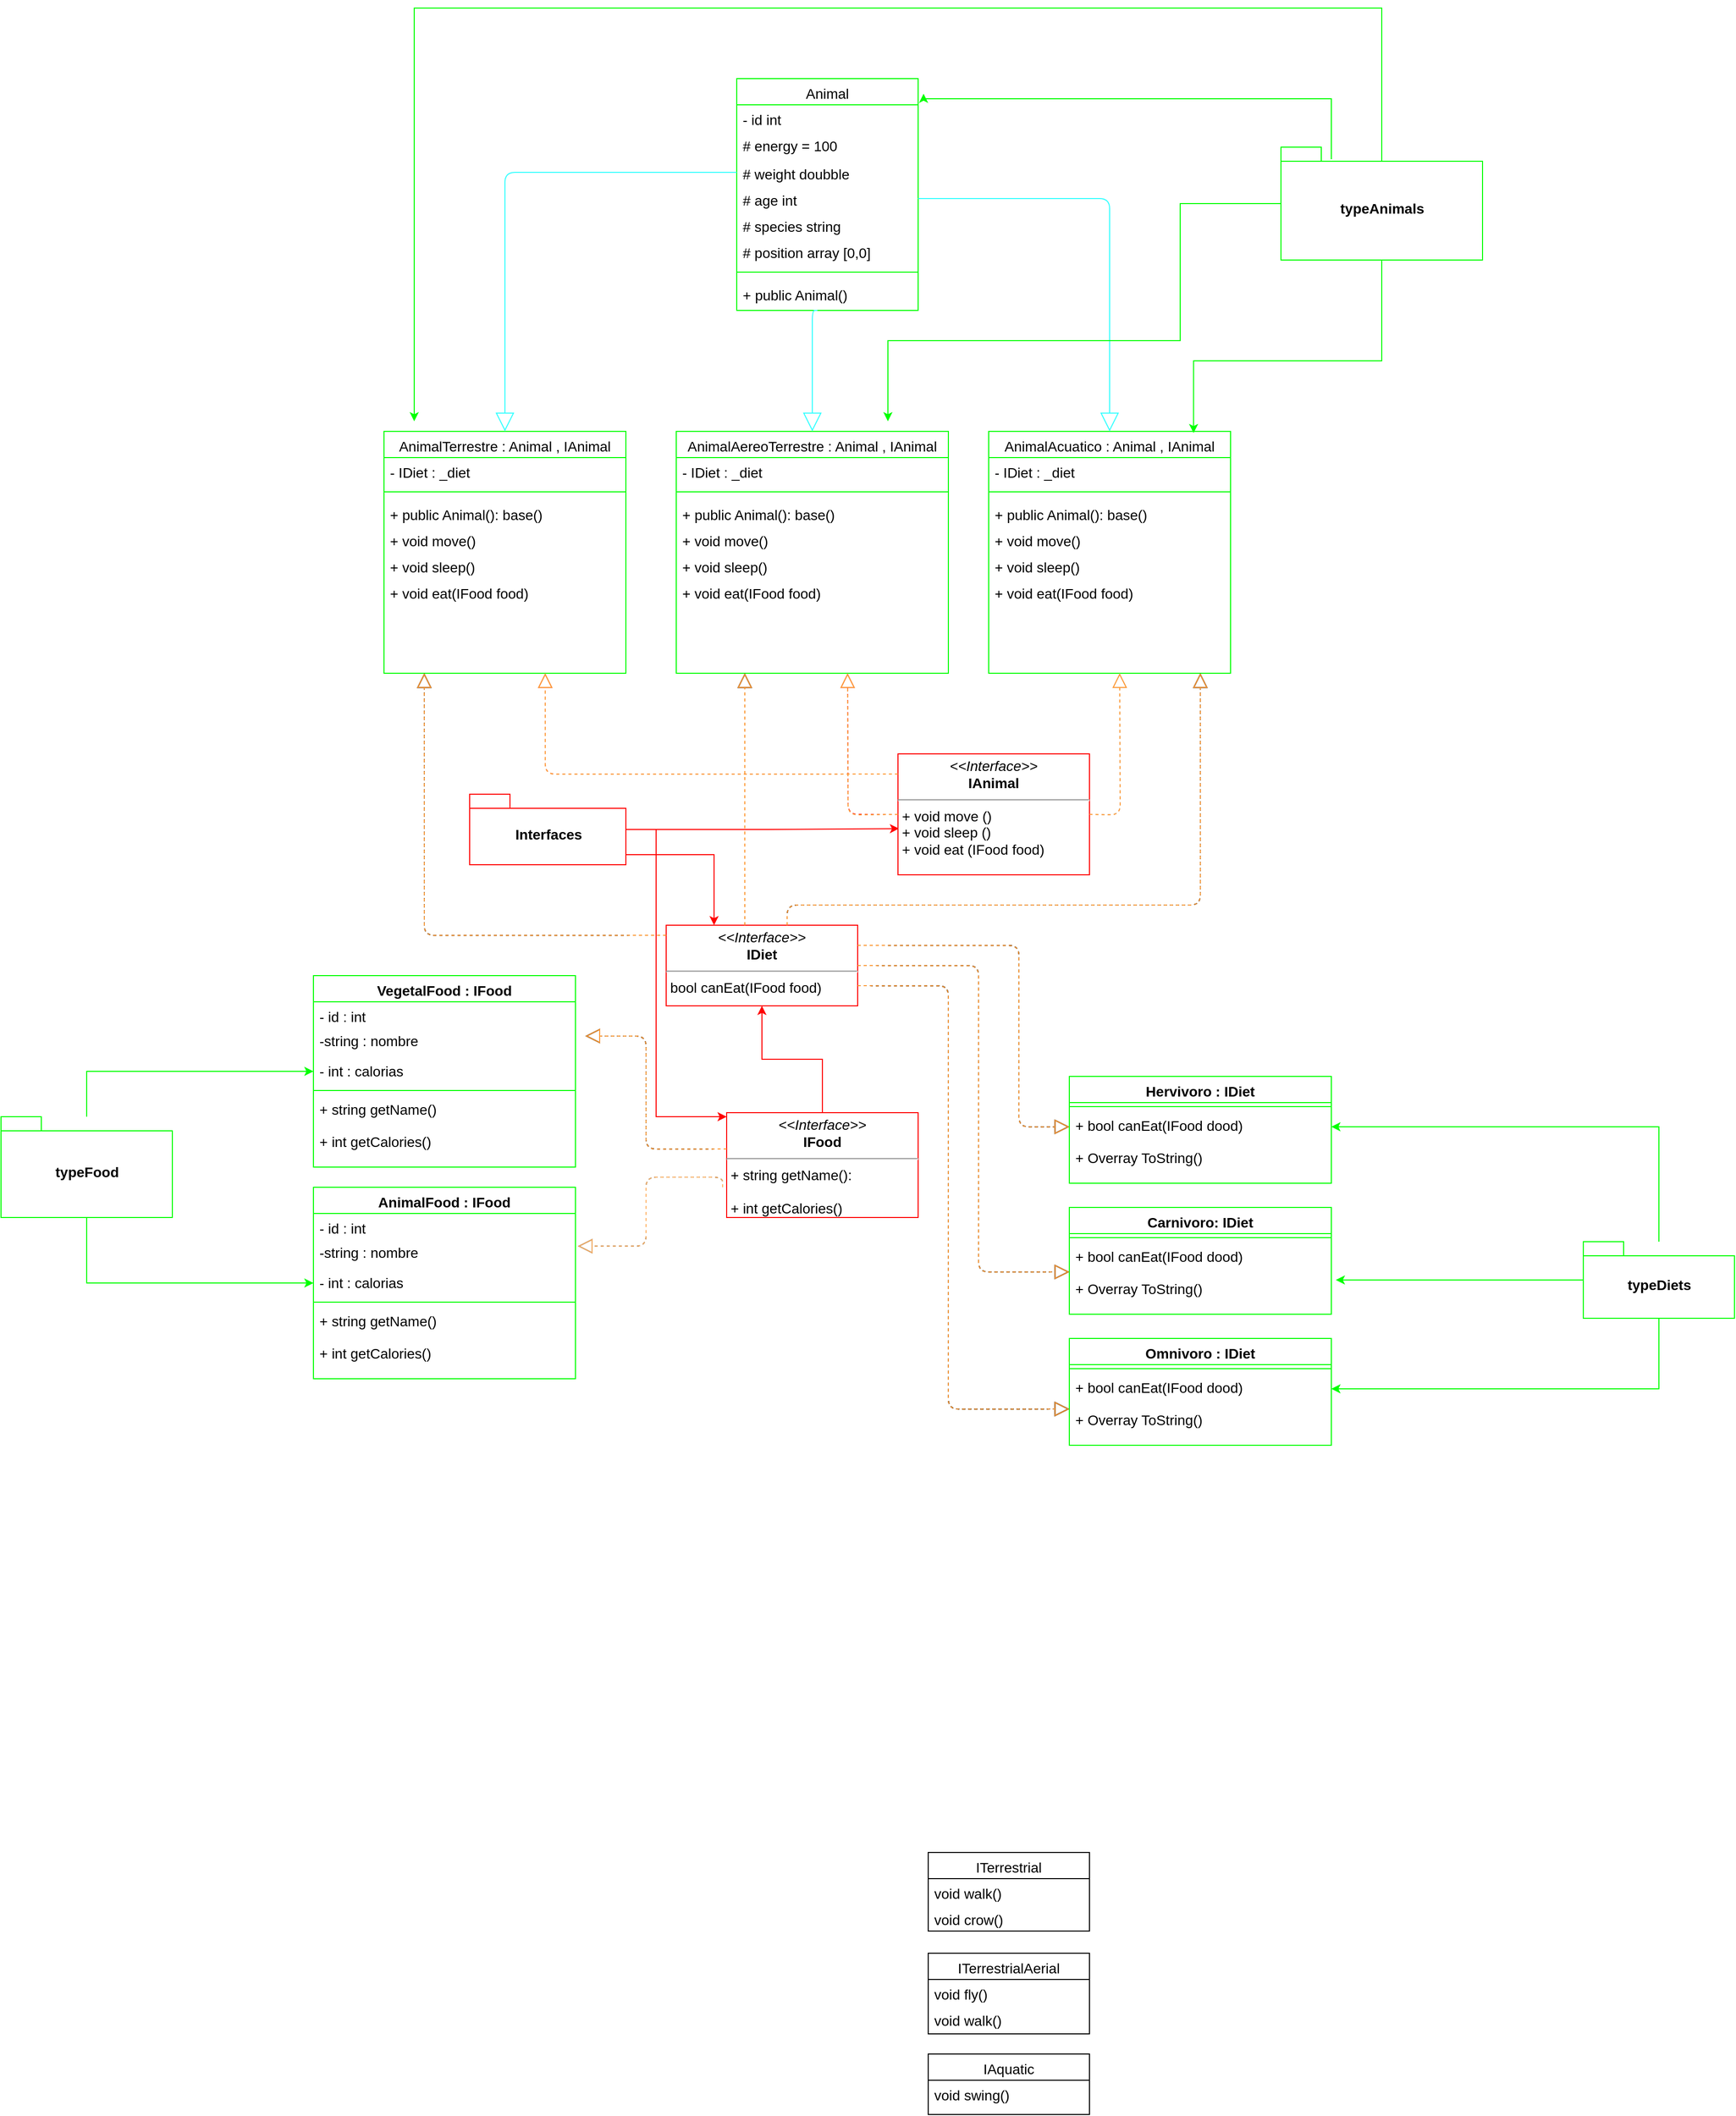 <mxfile version="20.3.0" type="device"><diagram id="C5RBs43oDa-KdzZeNtuy" name="Page-1"><mxGraphModel dx="2178" dy="2249" grid="1" gridSize="10" guides="1" tooltips="1" connect="1" arrows="1" fold="1" page="1" pageScale="1" pageWidth="900" pageHeight="1600" math="0" shadow="0"><root><mxCell id="WIyWlLk6GJQsqaUBKTNV-0"/><mxCell id="WIyWlLk6GJQsqaUBKTNV-1" parent="WIyWlLk6GJQsqaUBKTNV-0"/><mxCell id="zkfFHV4jXpPFQw0GAbJ--6" value="ITerrestrial" style="swimlane;fontStyle=0;align=center;verticalAlign=top;childLayout=stackLayout;horizontal=1;startSize=26;horizontalStack=0;resizeParent=1;resizeLast=0;collapsible=1;marginBottom=0;rounded=0;shadow=0;strokeWidth=1;fontSize=14;" parent="WIyWlLk6GJQsqaUBKTNV-1" vertex="1"><mxGeometry x="40" y="600" width="160" height="78" as="geometry"><mxRectangle x="30" y="220" width="160" height="26" as="alternateBounds"/></mxGeometry></mxCell><mxCell id="zkfFHV4jXpPFQw0GAbJ--7" value="void walk()" style="text;align=left;verticalAlign=top;spacingLeft=4;spacingRight=4;overflow=hidden;rotatable=0;points=[[0,0.5],[1,0.5]];portConstraint=eastwest;fontSize=14;" parent="zkfFHV4jXpPFQw0GAbJ--6" vertex="1"><mxGeometry y="26" width="160" height="26" as="geometry"/></mxCell><mxCell id="zkfFHV4jXpPFQw0GAbJ--8" value="void crow()" style="text;align=left;verticalAlign=top;spacingLeft=4;spacingRight=4;overflow=hidden;rotatable=0;points=[[0,0.5],[1,0.5]];portConstraint=eastwest;rounded=0;shadow=0;html=0;fontSize=14;" parent="zkfFHV4jXpPFQw0GAbJ--6" vertex="1"><mxGeometry y="52" width="160" height="26" as="geometry"/></mxCell><mxCell id="zkfFHV4jXpPFQw0GAbJ--17" value="Animal" style="swimlane;fontStyle=0;align=center;verticalAlign=top;childLayout=stackLayout;horizontal=1;startSize=26;horizontalStack=0;resizeParent=1;resizeLast=0;collapsible=1;marginBottom=0;rounded=0;shadow=0;strokeWidth=1;fontSize=14;strokeColor=#00FF00;" parent="WIyWlLk6GJQsqaUBKTNV-1" vertex="1"><mxGeometry x="-150" y="-1160" width="180" height="230" as="geometry"><mxRectangle x="550" y="140" width="160" height="26" as="alternateBounds"/></mxGeometry></mxCell><mxCell id="zkfFHV4jXpPFQw0GAbJ--18" value="- id int  " style="text;align=left;verticalAlign=top;spacingLeft=4;spacingRight=4;overflow=hidden;rotatable=0;points=[[0,0.5],[1,0.5]];portConstraint=eastwest;fontSize=14;" parent="zkfFHV4jXpPFQw0GAbJ--17" vertex="1"><mxGeometry y="26" width="180" height="26" as="geometry"/></mxCell><mxCell id="zkfFHV4jXpPFQw0GAbJ--19" value="# energy = 100 " style="text;align=left;verticalAlign=top;spacingLeft=4;spacingRight=4;overflow=hidden;rotatable=0;points=[[0,0.5],[1,0.5]];portConstraint=eastwest;rounded=0;shadow=0;html=0;fontSize=14;" parent="zkfFHV4jXpPFQw0GAbJ--17" vertex="1"><mxGeometry y="52" width="180" height="28" as="geometry"/></mxCell><mxCell id="zkfFHV4jXpPFQw0GAbJ--20" value="# weight doubble" style="text;align=left;verticalAlign=top;spacingLeft=4;spacingRight=4;overflow=hidden;rotatable=0;points=[[0,0.5],[1,0.5]];portConstraint=eastwest;rounded=0;shadow=0;html=0;fontSize=14;" parent="zkfFHV4jXpPFQw0GAbJ--17" vertex="1"><mxGeometry y="80" width="180" height="26" as="geometry"/></mxCell><mxCell id="zkfFHV4jXpPFQw0GAbJ--22" value="# age int    &#10;&#10;&#10;" style="text;align=left;verticalAlign=top;spacingLeft=4;spacingRight=4;overflow=hidden;rotatable=0;points=[[0,0.5],[1,0.5]];portConstraint=eastwest;rounded=0;shadow=0;html=0;fontSize=14;" parent="zkfFHV4jXpPFQw0GAbJ--17" vertex="1"><mxGeometry y="106" width="180" height="26" as="geometry"/></mxCell><mxCell id="zkfFHV4jXpPFQw0GAbJ--24" value="# species string" style="text;align=left;verticalAlign=top;spacingLeft=4;spacingRight=4;overflow=hidden;rotatable=0;points=[[0,0.5],[1,0.5]];portConstraint=eastwest;fontSize=14;" parent="zkfFHV4jXpPFQw0GAbJ--17" vertex="1"><mxGeometry y="132" width="180" height="26" as="geometry"/></mxCell><mxCell id="ZHREc0z1gaz_GO-nIQDL-8" value="# position array [0,0] " style="text;align=left;verticalAlign=top;spacingLeft=4;spacingRight=4;overflow=hidden;rotatable=0;points=[[0,0.5],[1,0.5]];portConstraint=eastwest;fontSize=14;" parent="zkfFHV4jXpPFQw0GAbJ--17" vertex="1"><mxGeometry y="158" width="180" height="26" as="geometry"/></mxCell><mxCell id="Y0fNI9PMSoQodZG229hs-2" value="" style="line;strokeWidth=1;fillColor=none;align=left;verticalAlign=middle;spacingTop=-1;spacingLeft=3;spacingRight=3;rotatable=0;labelPosition=right;points=[];portConstraint=eastwest;strokeColor=inherit;fontSize=14;" parent="zkfFHV4jXpPFQw0GAbJ--17" vertex="1"><mxGeometry y="184" width="180" height="16" as="geometry"/></mxCell><mxCell id="Y0fNI9PMSoQodZG229hs-3" value="+ public Animal()" style="text;strokeColor=none;fillColor=none;align=left;verticalAlign=top;spacingLeft=4;spacingRight=4;overflow=hidden;rotatable=0;points=[[0,0.5],[1,0.5]];portConstraint=eastwest;fontSize=14;" parent="zkfFHV4jXpPFQw0GAbJ--17" vertex="1"><mxGeometry y="200" width="180" height="26" as="geometry"/></mxCell><mxCell id="ZHREc0z1gaz_GO-nIQDL-0" value="ITerrestrialAerial" style="swimlane;fontStyle=0;align=center;verticalAlign=top;childLayout=stackLayout;horizontal=1;startSize=26;horizontalStack=0;resizeParent=1;resizeLast=0;collapsible=1;marginBottom=0;rounded=0;shadow=0;strokeWidth=1;fontSize=14;" parent="WIyWlLk6GJQsqaUBKTNV-1" vertex="1"><mxGeometry x="40" y="700" width="160" height="80" as="geometry"><mxRectangle x="130" y="380" width="160" height="26" as="alternateBounds"/></mxGeometry></mxCell><mxCell id="ZHREc0z1gaz_GO-nIQDL-1" value="void fly()" style="text;align=left;verticalAlign=top;spacingLeft=4;spacingRight=4;overflow=hidden;rotatable=0;points=[[0,0.5],[1,0.5]];portConstraint=eastwest;fontSize=14;" parent="ZHREc0z1gaz_GO-nIQDL-0" vertex="1"><mxGeometry y="26" width="160" height="26" as="geometry"/></mxCell><mxCell id="ZHREc0z1gaz_GO-nIQDL-2" value="void walk()" style="text;align=left;verticalAlign=top;spacingLeft=4;spacingRight=4;overflow=hidden;rotatable=0;points=[[0,0.5],[1,0.5]];portConstraint=eastwest;rounded=0;shadow=0;html=0;fontSize=14;" parent="ZHREc0z1gaz_GO-nIQDL-0" vertex="1"><mxGeometry y="52" width="160" height="26" as="geometry"/></mxCell><mxCell id="ZHREc0z1gaz_GO-nIQDL-4" value="IAquatic" style="swimlane;fontStyle=0;align=center;verticalAlign=top;childLayout=stackLayout;horizontal=1;startSize=26;horizontalStack=0;resizeParent=1;resizeLast=0;collapsible=1;marginBottom=0;rounded=0;shadow=0;strokeWidth=1;fontSize=14;" parent="WIyWlLk6GJQsqaUBKTNV-1" vertex="1"><mxGeometry x="40" y="800" width="160" height="60" as="geometry"><mxRectangle x="130" y="380" width="160" height="26" as="alternateBounds"/></mxGeometry></mxCell><mxCell id="ZHREc0z1gaz_GO-nIQDL-5" value="void swing()" style="text;align=left;verticalAlign=top;spacingLeft=4;spacingRight=4;overflow=hidden;rotatable=0;points=[[0,0.5],[1,0.5]];portConstraint=eastwest;fontSize=14;" parent="ZHREc0z1gaz_GO-nIQDL-4" vertex="1"><mxGeometry y="26" width="160" height="26" as="geometry"/></mxCell><mxCell id="Y0fNI9PMSoQodZG229hs-4" value="VegetalFood : IFood" style="swimlane;fontStyle=1;align=center;verticalAlign=top;childLayout=stackLayout;horizontal=1;startSize=26;horizontalStack=0;resizeParent=1;resizeParentMax=0;resizeLast=0;collapsible=1;marginBottom=0;fontSize=14;strokeColor=#00FF00;" parent="WIyWlLk6GJQsqaUBKTNV-1" vertex="1"><mxGeometry x="-570" y="-270" width="260" height="190" as="geometry"/></mxCell><mxCell id="Y0fNI9PMSoQodZG229hs-12" value="- id : int" style="text;strokeColor=none;fillColor=none;align=left;verticalAlign=top;spacingLeft=4;spacingRight=4;overflow=hidden;rotatable=0;points=[[0,0.5],[1,0.5]];portConstraint=eastwest;fontSize=14;" parent="Y0fNI9PMSoQodZG229hs-4" vertex="1"><mxGeometry y="26" width="260" height="24" as="geometry"/></mxCell><mxCell id="Y0fNI9PMSoQodZG229hs-13" value="-string : nombre" style="text;strokeColor=none;fillColor=none;align=left;verticalAlign=top;spacingLeft=4;spacingRight=4;overflow=hidden;rotatable=0;points=[[0,0.5],[1,0.5]];portConstraint=eastwest;fontSize=14;" parent="Y0fNI9PMSoQodZG229hs-4" vertex="1"><mxGeometry y="50" width="260" height="30" as="geometry"/></mxCell><mxCell id="Y0fNI9PMSoQodZG229hs-5" value="- int : calorias" style="text;strokeColor=none;fillColor=none;align=left;verticalAlign=top;spacingLeft=4;spacingRight=4;overflow=hidden;rotatable=0;points=[[0,0.5],[1,0.5]];portConstraint=eastwest;fontSize=14;" parent="Y0fNI9PMSoQodZG229hs-4" vertex="1"><mxGeometry y="80" width="260" height="30" as="geometry"/></mxCell><mxCell id="Y0fNI9PMSoQodZG229hs-6" value="" style="line;strokeWidth=1;fillColor=none;align=left;verticalAlign=middle;spacingTop=-1;spacingLeft=3;spacingRight=3;rotatable=0;labelPosition=right;points=[];portConstraint=eastwest;strokeColor=inherit;fontSize=14;" parent="Y0fNI9PMSoQodZG229hs-4" vertex="1"><mxGeometry y="110" width="260" height="8" as="geometry"/></mxCell><mxCell id="Y0fNI9PMSoQodZG229hs-7" value="+ string getName()" style="text;strokeColor=none;fillColor=none;align=left;verticalAlign=top;spacingLeft=4;spacingRight=4;overflow=hidden;rotatable=0;points=[[0,0.5],[1,0.5]];portConstraint=eastwest;fontSize=14;" parent="Y0fNI9PMSoQodZG229hs-4" vertex="1"><mxGeometry y="118" width="260" height="32" as="geometry"/></mxCell><mxCell id="Y0fNI9PMSoQodZG229hs-14" value="+ int getCalories()" style="text;strokeColor=none;fillColor=none;align=left;verticalAlign=top;spacingLeft=4;spacingRight=4;overflow=hidden;rotatable=0;points=[[0,0.5],[1,0.5]];portConstraint=eastwest;fontSize=14;" parent="Y0fNI9PMSoQodZG229hs-4" vertex="1"><mxGeometry y="150" width="260" height="40" as="geometry"/></mxCell><mxCell id="Y0fNI9PMSoQodZG229hs-29" style="endArrow=block;dashed=1;endFill=0;endSize=12;html=1;fontFamily=Helvetica;fontSize=14;fontColor=default;align=center;strokeColor=default;edgeStyle=orthogonalEdgeStyle;entryX=1.009;entryY=0.28;entryDx=0;entryDy=0;entryPerimeter=0;" parent="WIyWlLk6GJQsqaUBKTNV-1" target="Y0fNI9PMSoQodZG229hs-20" edge="1"><mxGeometry relative="1" as="geometry"><mxPoint x="480" y="-230" as="targetPoint"/><mxPoint x="-164" y="-60" as="sourcePoint"/><Array as="points"><mxPoint x="-164" y="-70"/><mxPoint x="-240" y="-70"/><mxPoint x="-240" y="-2"/></Array></mxGeometry></mxCell><mxCell id="Y0fNI9PMSoQodZG229hs-49" style="endArrow=block;dashed=1;endFill=0;endSize=12;html=1;fontFamily=Helvetica;fontSize=14;fontColor=default;align=center;strokeColor=default;edgeStyle=orthogonalEdgeStyle;entryX=1.038;entryY=0.333;entryDx=0;entryDy=0;entryPerimeter=0;" parent="WIyWlLk6GJQsqaUBKTNV-1" source="Y0fNI9PMSoQodZG229hs-16" target="Y0fNI9PMSoQodZG229hs-13" edge="1"><mxGeometry relative="1" as="geometry"><mxPoint x="110" y="-230" as="targetPoint"/><Array as="points"><mxPoint x="-240" y="-98"/><mxPoint x="-240" y="-210"/></Array></mxGeometry></mxCell><mxCell id="Y0fNI9PMSoQodZG229hs-57" style="edgeStyle=orthogonalEdgeStyle;rounded=0;orthogonalLoop=1;jettySize=auto;html=1;fontSize=14;strokeColor=#FF0000;" parent="WIyWlLk6GJQsqaUBKTNV-1" source="Y0fNI9PMSoQodZG229hs-16" target="Y0fNI9PMSoQodZG229hs-17" edge="1"><mxGeometry relative="1" as="geometry"/></mxCell><mxCell id="Y0fNI9PMSoQodZG229hs-16" value="&lt;p style=&quot;margin: 4px 0px 0px; text-align: center; font-size: 14px;&quot;&gt;&lt;i style=&quot;font-size: 14px;&quot;&gt;&amp;lt;&amp;lt;Interface&amp;gt;&amp;gt;&lt;/i&gt;&lt;br style=&quot;font-size: 14px;&quot;&gt;&lt;b style=&quot;font-size: 14px;&quot;&gt;IFood&lt;/b&gt;&lt;/p&gt;&lt;hr style=&quot;font-size: 14px;&quot;&gt;&lt;p style=&quot;margin: 0px 0px 0px 4px; font-size: 14px;&quot;&gt;+ string getName():&lt;/p&gt;&lt;p style=&quot;margin: 0px 0px 0px 4px; font-size: 14px;&quot;&gt;&amp;nbsp;&lt;br style=&quot;font-size: 14px;&quot;&gt;+ int getCalories()&lt;/p&gt;" style="verticalAlign=top;align=left;overflow=fill;fontSize=14;fontFamily=Helvetica;html=1;strokeColor=#FF0000;" parent="WIyWlLk6GJQsqaUBKTNV-1" vertex="1"><mxGeometry x="-160" y="-134" width="190" height="104" as="geometry"/></mxCell><mxCell id="Y0fNI9PMSoQodZG229hs-61" style="endArrow=block;dashed=1;endFill=0;endSize=12;html=1;fontFamily=Helvetica;fontSize=14;fontColor=default;align=center;strokeColor=default;edgeStyle=orthogonalEdgeStyle;" parent="WIyWlLk6GJQsqaUBKTNV-1" source="Y0fNI9PMSoQodZG229hs-17" target="Y0fNI9PMSoQodZG229hs-38" edge="1"><mxGeometry relative="1" as="geometry"><Array as="points"><mxPoint x="130" y="-300"/><mxPoint x="130" y="-120"/></Array></mxGeometry></mxCell><mxCell id="Y0fNI9PMSoQodZG229hs-62" style="endArrow=block;dashed=1;endFill=0;endSize=12;html=1;fontFamily=Helvetica;fontSize=14;fontColor=default;align=center;strokeColor=default;edgeStyle=orthogonalEdgeStyle;" parent="WIyWlLk6GJQsqaUBKTNV-1" source="Y0fNI9PMSoQodZG229hs-17" target="Y0fNI9PMSoQodZG229hs-42" edge="1"><mxGeometry relative="1" as="geometry"><Array as="points"><mxPoint x="90" y="-280"/><mxPoint x="90" y="24"/></Array></mxGeometry></mxCell><mxCell id="Y0fNI9PMSoQodZG229hs-63" style="endArrow=block;dashed=1;endFill=0;endSize=12;html=1;fontFamily=Helvetica;fontSize=14;fontColor=default;align=center;strokeColor=default;edgeStyle=orthogonalEdgeStyle;" parent="WIyWlLk6GJQsqaUBKTNV-1" source="Y0fNI9PMSoQodZG229hs-17" target="Y0fNI9PMSoQodZG229hs-47" edge="1"><mxGeometry relative="1" as="geometry"><Array as="points"><mxPoint x="60" y="-260"/><mxPoint x="60" y="160"/></Array></mxGeometry></mxCell><mxCell id="Y0fNI9PMSoQodZG229hs-131" style="endArrow=block;dashed=1;endFill=0;endSize=12;html=1;fontFamily=Helvetica;fontSize=14;fontColor=default;align=center;strokeColor=default;edgeStyle=orthogonalEdgeStyle;" parent="WIyWlLk6GJQsqaUBKTNV-1" source="Y0fNI9PMSoQodZG229hs-17" edge="1"><mxGeometry relative="1" as="geometry"><mxPoint x="-460" y="-570.0" as="targetPoint"/><Array as="points"><mxPoint x="-460" y="-310"/></Array></mxGeometry></mxCell><mxCell id="Y0fNI9PMSoQodZG229hs-132" style="endArrow=block;dashed=1;endFill=0;endSize=12;html=1;fontFamily=Helvetica;fontSize=14;fontColor=default;align=center;strokeColor=default;edgeStyle=orthogonalEdgeStyle;" parent="WIyWlLk6GJQsqaUBKTNV-1" source="Y0fNI9PMSoQodZG229hs-17" target="Y0fNI9PMSoQodZG229hs-98" edge="1"><mxGeometry relative="1" as="geometry"><Array as="points"><mxPoint x="-142" y="-390"/><mxPoint x="-142" y="-390"/></Array></mxGeometry></mxCell><mxCell id="Y0fNI9PMSoQodZG229hs-133" style="endArrow=block;dashed=1;endFill=0;endSize=12;html=1;fontFamily=Helvetica;fontSize=14;fontColor=default;align=center;strokeColor=default;edgeStyle=orthogonalEdgeStyle;" parent="WIyWlLk6GJQsqaUBKTNV-1" source="Y0fNI9PMSoQodZG229hs-17" edge="1"><mxGeometry relative="1" as="geometry"><mxPoint x="310" y="-570.0" as="targetPoint"/><Array as="points"><mxPoint x="-100" y="-340"/><mxPoint x="310" y="-340"/></Array></mxGeometry></mxCell><mxCell id="Y0fNI9PMSoQodZG229hs-17" value="&lt;p style=&quot;margin: 4px 0px 0px; text-align: center; font-size: 14px;&quot;&gt;&lt;font style=&quot;font-size: 14px;&quot;&gt;&lt;i style=&quot;font-size: 14px;&quot;&gt;&amp;lt;&amp;lt;Interface&amp;gt;&amp;gt;&lt;/i&gt;&lt;br style=&quot;font-size: 14px;&quot;&gt;&lt;b style=&quot;font-size: 14px;&quot;&gt;IDiet&lt;/b&gt;&lt;/font&gt;&lt;/p&gt;&lt;hr style=&quot;font-size: 14px;&quot;&gt;&lt;p style=&quot;margin: 0px 0px 0px 4px; font-size: 14px;&quot;&gt;&lt;font style=&quot;font-size: 14px;&quot;&gt;bool canEat(IFood food)&lt;/font&gt;&lt;/p&gt;" style="verticalAlign=top;align=left;overflow=fill;fontSize=14;fontFamily=Helvetica;html=1;" parent="WIyWlLk6GJQsqaUBKTNV-1" vertex="1"><mxGeometry x="-220" y="-320" width="190" height="80" as="geometry"/></mxCell><mxCell id="Y0fNI9PMSoQodZG229hs-18" value="AnimalFood : IFood" style="swimlane;fontStyle=1;align=center;verticalAlign=top;childLayout=stackLayout;horizontal=1;startSize=26;horizontalStack=0;resizeParent=1;resizeParentMax=0;resizeLast=0;collapsible=1;marginBottom=0;fontSize=14;strokeColor=#00FF00;" parent="WIyWlLk6GJQsqaUBKTNV-1" vertex="1"><mxGeometry x="-570" y="-60" width="260" height="190" as="geometry"/></mxCell><mxCell id="Y0fNI9PMSoQodZG229hs-19" value="- id : int" style="text;strokeColor=none;fillColor=none;align=left;verticalAlign=top;spacingLeft=4;spacingRight=4;overflow=hidden;rotatable=0;points=[[0,0.5],[1,0.5]];portConstraint=eastwest;fontSize=14;" parent="Y0fNI9PMSoQodZG229hs-18" vertex="1"><mxGeometry y="26" width="260" height="24" as="geometry"/></mxCell><mxCell id="Y0fNI9PMSoQodZG229hs-20" value="-string : nombre" style="text;strokeColor=none;fillColor=none;align=left;verticalAlign=top;spacingLeft=4;spacingRight=4;overflow=hidden;rotatable=0;points=[[0,0.5],[1,0.5]];portConstraint=eastwest;fontSize=14;" parent="Y0fNI9PMSoQodZG229hs-18" vertex="1"><mxGeometry y="50" width="260" height="30" as="geometry"/></mxCell><mxCell id="Y0fNI9PMSoQodZG229hs-21" value="- int : calorias" style="text;strokeColor=none;fillColor=none;align=left;verticalAlign=top;spacingLeft=4;spacingRight=4;overflow=hidden;rotatable=0;points=[[0,0.5],[1,0.5]];portConstraint=eastwest;fontSize=14;" parent="Y0fNI9PMSoQodZG229hs-18" vertex="1"><mxGeometry y="80" width="260" height="30" as="geometry"/></mxCell><mxCell id="Y0fNI9PMSoQodZG229hs-22" value="" style="line;strokeWidth=1;fillColor=none;align=left;verticalAlign=middle;spacingTop=-1;spacingLeft=3;spacingRight=3;rotatable=0;labelPosition=right;points=[];portConstraint=eastwest;strokeColor=inherit;fontSize=14;" parent="Y0fNI9PMSoQodZG229hs-18" vertex="1"><mxGeometry y="110" width="260" height="8" as="geometry"/></mxCell><mxCell id="Y0fNI9PMSoQodZG229hs-23" value="+ string getName()" style="text;strokeColor=none;fillColor=none;align=left;verticalAlign=top;spacingLeft=4;spacingRight=4;overflow=hidden;rotatable=0;points=[[0,0.5],[1,0.5]];portConstraint=eastwest;fontSize=14;" parent="Y0fNI9PMSoQodZG229hs-18" vertex="1"><mxGeometry y="118" width="260" height="32" as="geometry"/></mxCell><mxCell id="Y0fNI9PMSoQodZG229hs-24" value="+ int getCalories()" style="text;strokeColor=none;fillColor=none;align=left;verticalAlign=top;spacingLeft=4;spacingRight=4;overflow=hidden;rotatable=0;points=[[0,0.5],[1,0.5]];portConstraint=eastwest;fontSize=14;" parent="Y0fNI9PMSoQodZG229hs-18" vertex="1"><mxGeometry y="150" width="260" height="40" as="geometry"/></mxCell><mxCell id="Y0fNI9PMSoQodZG229hs-33" value="Hervivoro : IDiet" style="swimlane;fontStyle=1;align=center;verticalAlign=top;childLayout=stackLayout;horizontal=1;startSize=26;horizontalStack=0;resizeParent=1;resizeParentMax=0;resizeLast=0;collapsible=1;marginBottom=0;fontSize=14;strokeColor=#00FF00;" parent="WIyWlLk6GJQsqaUBKTNV-1" vertex="1"><mxGeometry x="180" y="-170" width="260" height="106" as="geometry"/></mxCell><mxCell id="Y0fNI9PMSoQodZG229hs-37" value="" style="line;strokeWidth=1;fillColor=none;align=left;verticalAlign=middle;spacingTop=-1;spacingLeft=3;spacingRight=3;rotatable=0;labelPosition=right;points=[];portConstraint=eastwest;strokeColor=inherit;fontSize=14;" parent="Y0fNI9PMSoQodZG229hs-33" vertex="1"><mxGeometry y="26" width="260" height="8" as="geometry"/></mxCell><mxCell id="Y0fNI9PMSoQodZG229hs-38" value="+ bool canEat(IFood dood)" style="text;strokeColor=none;fillColor=none;align=left;verticalAlign=top;spacingLeft=4;spacingRight=4;overflow=hidden;rotatable=0;points=[[0,0.5],[1,0.5]];portConstraint=eastwest;fontSize=14;" parent="Y0fNI9PMSoQodZG229hs-33" vertex="1"><mxGeometry y="34" width="260" height="32" as="geometry"/></mxCell><mxCell id="Y0fNI9PMSoQodZG229hs-39" value="+ Overray ToString()" style="text;strokeColor=none;fillColor=none;align=left;verticalAlign=top;spacingLeft=4;spacingRight=4;overflow=hidden;rotatable=0;points=[[0,0.5],[1,0.5]];portConstraint=eastwest;fontSize=14;" parent="Y0fNI9PMSoQodZG229hs-33" vertex="1"><mxGeometry y="66" width="260" height="40" as="geometry"/></mxCell><mxCell id="Y0fNI9PMSoQodZG229hs-40" value="Carnivoro: IDiet" style="swimlane;fontStyle=1;align=center;verticalAlign=top;childLayout=stackLayout;horizontal=1;startSize=26;horizontalStack=0;resizeParent=1;resizeParentMax=0;resizeLast=0;collapsible=1;marginBottom=0;fontSize=14;strokeColor=#00FF00;" parent="WIyWlLk6GJQsqaUBKTNV-1" vertex="1"><mxGeometry x="180" y="-40" width="260" height="106" as="geometry"/></mxCell><mxCell id="Y0fNI9PMSoQodZG229hs-41" value="" style="line;strokeWidth=1;fillColor=none;align=left;verticalAlign=middle;spacingTop=-1;spacingLeft=3;spacingRight=3;rotatable=0;labelPosition=right;points=[];portConstraint=eastwest;strokeColor=inherit;fontSize=14;" parent="Y0fNI9PMSoQodZG229hs-40" vertex="1"><mxGeometry y="26" width="260" height="8" as="geometry"/></mxCell><mxCell id="Y0fNI9PMSoQodZG229hs-42" value="+ bool canEat(IFood dood)" style="text;strokeColor=none;fillColor=none;align=left;verticalAlign=top;spacingLeft=4;spacingRight=4;overflow=hidden;rotatable=0;points=[[0,0.5],[1,0.5]];portConstraint=eastwest;fontSize=14;" parent="Y0fNI9PMSoQodZG229hs-40" vertex="1"><mxGeometry y="34" width="260" height="32" as="geometry"/></mxCell><mxCell id="Y0fNI9PMSoQodZG229hs-43" value="+ Overray ToString()" style="text;strokeColor=none;fillColor=none;align=left;verticalAlign=top;spacingLeft=4;spacingRight=4;overflow=hidden;rotatable=0;points=[[0,0.5],[1,0.5]];portConstraint=eastwest;fontSize=14;" parent="Y0fNI9PMSoQodZG229hs-40" vertex="1"><mxGeometry y="66" width="260" height="40" as="geometry"/></mxCell><mxCell id="Y0fNI9PMSoQodZG229hs-44" value="Omnivoro : IDiet" style="swimlane;fontStyle=1;align=center;verticalAlign=top;childLayout=stackLayout;horizontal=1;startSize=26;horizontalStack=0;resizeParent=1;resizeParentMax=0;resizeLast=0;collapsible=1;marginBottom=0;fontSize=14;strokeColor=#00FF00;" parent="WIyWlLk6GJQsqaUBKTNV-1" vertex="1"><mxGeometry x="180" y="90" width="260" height="106" as="geometry"/></mxCell><mxCell id="Y0fNI9PMSoQodZG229hs-45" value="" style="line;strokeWidth=1;fillColor=none;align=left;verticalAlign=middle;spacingTop=-1;spacingLeft=3;spacingRight=3;rotatable=0;labelPosition=right;points=[];portConstraint=eastwest;strokeColor=inherit;fontSize=14;" parent="Y0fNI9PMSoQodZG229hs-44" vertex="1"><mxGeometry y="26" width="260" height="8" as="geometry"/></mxCell><mxCell id="Y0fNI9PMSoQodZG229hs-46" value="+ bool canEat(IFood dood)" style="text;strokeColor=none;fillColor=none;align=left;verticalAlign=top;spacingLeft=4;spacingRight=4;overflow=hidden;rotatable=0;points=[[0,0.5],[1,0.5]];portConstraint=eastwest;fontSize=14;" parent="Y0fNI9PMSoQodZG229hs-44" vertex="1"><mxGeometry y="34" width="260" height="32" as="geometry"/></mxCell><mxCell id="Y0fNI9PMSoQodZG229hs-47" value="+ Overray ToString()" style="text;strokeColor=none;fillColor=none;align=left;verticalAlign=top;spacingLeft=4;spacingRight=4;overflow=hidden;rotatable=0;points=[[0,0.5],[1,0.5]];portConstraint=eastwest;fontSize=14;" parent="Y0fNI9PMSoQodZG229hs-44" vertex="1"><mxGeometry y="66" width="260" height="40" as="geometry"/></mxCell><mxCell id="Y0fNI9PMSoQodZG229hs-66" style="edgeStyle=orthogonalEdgeStyle;rounded=0;orthogonalLoop=1;jettySize=auto;html=1;entryX=0;entryY=0.5;entryDx=0;entryDy=0;fontSize=14;strokeColor=#00FF00;" parent="WIyWlLk6GJQsqaUBKTNV-1" source="Y0fNI9PMSoQodZG229hs-65" target="Y0fNI9PMSoQodZG229hs-5" edge="1"><mxGeometry relative="1" as="geometry"/></mxCell><mxCell id="Y0fNI9PMSoQodZG229hs-67" style="edgeStyle=orthogonalEdgeStyle;rounded=0;orthogonalLoop=1;jettySize=auto;html=1;entryX=0;entryY=0.5;entryDx=0;entryDy=0;fontSize=14;strokeColor=#00FF00;" parent="WIyWlLk6GJQsqaUBKTNV-1" source="Y0fNI9PMSoQodZG229hs-65" target="Y0fNI9PMSoQodZG229hs-21" edge="1"><mxGeometry relative="1" as="geometry"/></mxCell><mxCell id="Y0fNI9PMSoQodZG229hs-65" value="typeFood" style="shape=folder;fontStyle=1;spacingTop=10;tabWidth=40;tabHeight=14;tabPosition=left;html=1;fontSize=14;strokeColor=#00FF00;" parent="WIyWlLk6GJQsqaUBKTNV-1" vertex="1"><mxGeometry x="-880" y="-130" width="170" height="100" as="geometry"/></mxCell><mxCell id="Y0fNI9PMSoQodZG229hs-69" style="edgeStyle=orthogonalEdgeStyle;rounded=0;orthogonalLoop=1;jettySize=auto;html=1;fontSize=14;strokeColor=#00FF00;" parent="WIyWlLk6GJQsqaUBKTNV-1" source="Y0fNI9PMSoQodZG229hs-68" target="Y0fNI9PMSoQodZG229hs-38" edge="1"><mxGeometry relative="1" as="geometry"/></mxCell><mxCell id="Y0fNI9PMSoQodZG229hs-71" style="edgeStyle=orthogonalEdgeStyle;rounded=0;orthogonalLoop=1;jettySize=auto;html=1;fontSize=14;strokeColor=#00FF00;" parent="WIyWlLk6GJQsqaUBKTNV-1" source="Y0fNI9PMSoQodZG229hs-68" target="Y0fNI9PMSoQodZG229hs-46" edge="1"><mxGeometry relative="1" as="geometry"/></mxCell><mxCell id="Y0fNI9PMSoQodZG229hs-72" style="edgeStyle=orthogonalEdgeStyle;rounded=0;orthogonalLoop=1;jettySize=auto;html=1;entryX=1.017;entryY=0.15;entryDx=0;entryDy=0;entryPerimeter=0;fontSize=14;strokeColor=#00FF00;" parent="WIyWlLk6GJQsqaUBKTNV-1" source="Y0fNI9PMSoQodZG229hs-68" target="Y0fNI9PMSoQodZG229hs-43" edge="1"><mxGeometry relative="1" as="geometry"/></mxCell><mxCell id="Y0fNI9PMSoQodZG229hs-68" value="typeDiets" style="shape=folder;fontStyle=1;spacingTop=10;tabWidth=40;tabHeight=14;tabPosition=left;html=1;fontSize=14;strokeColor=#00FF00;" parent="WIyWlLk6GJQsqaUBKTNV-1" vertex="1"><mxGeometry x="690" y="-6" width="150" height="76" as="geometry"/></mxCell><mxCell id="Y0fNI9PMSoQodZG229hs-80" value="AnimalTerrestre : Animal , IAnimal" style="swimlane;fontStyle=0;align=center;verticalAlign=top;childLayout=stackLayout;horizontal=1;startSize=26;horizontalStack=0;resizeParent=1;resizeLast=0;collapsible=1;marginBottom=0;rounded=0;shadow=0;strokeWidth=1;fontSize=14;strokeColor=#00FF00;" parent="WIyWlLk6GJQsqaUBKTNV-1" vertex="1"><mxGeometry x="-500" y="-810" width="240" height="240" as="geometry"><mxRectangle x="550" y="140" width="160" height="26" as="alternateBounds"/></mxGeometry></mxCell><mxCell id="Y0fNI9PMSoQodZG229hs-81" value="- IDiet : _diet" style="text;align=left;verticalAlign=top;spacingLeft=4;spacingRight=4;overflow=hidden;rotatable=0;points=[[0,0.5],[1,0.5]];portConstraint=eastwest;fontSize=14;" parent="Y0fNI9PMSoQodZG229hs-80" vertex="1"><mxGeometry y="26" width="240" height="26" as="geometry"/></mxCell><mxCell id="Y0fNI9PMSoQodZG229hs-87" value="" style="line;strokeWidth=1;fillColor=none;align=left;verticalAlign=middle;spacingTop=-1;spacingLeft=3;spacingRight=3;rotatable=0;labelPosition=right;points=[];portConstraint=eastwest;strokeColor=inherit;fontSize=14;" parent="Y0fNI9PMSoQodZG229hs-80" vertex="1"><mxGeometry y="52" width="240" height="16" as="geometry"/></mxCell><mxCell id="Y0fNI9PMSoQodZG229hs-88" value="+ public Animal(): base()" style="text;strokeColor=none;fillColor=none;align=left;verticalAlign=top;spacingLeft=4;spacingRight=4;overflow=hidden;rotatable=0;points=[[0,0.5],[1,0.5]];portConstraint=eastwest;fontSize=14;" parent="Y0fNI9PMSoQodZG229hs-80" vertex="1"><mxGeometry y="68" width="240" height="26" as="geometry"/></mxCell><mxCell id="Y0fNI9PMSoQodZG229hs-97" value="+ void move()" style="text;align=left;verticalAlign=top;spacingLeft=4;spacingRight=4;overflow=hidden;rotatable=0;points=[[0,0.5],[1,0.5]];portConstraint=eastwest;rounded=0;shadow=0;html=0;fontSize=14;" parent="Y0fNI9PMSoQodZG229hs-80" vertex="1"><mxGeometry y="94" width="240" height="26" as="geometry"/></mxCell><mxCell id="Y0fNI9PMSoQodZG229hs-96" value="+ void sleep()" style="text;align=left;verticalAlign=top;spacingLeft=4;spacingRight=4;overflow=hidden;rotatable=0;points=[[0,0.5],[1,0.5]];portConstraint=eastwest;rounded=0;shadow=0;html=0;fontSize=14;" parent="Y0fNI9PMSoQodZG229hs-80" vertex="1"><mxGeometry y="120" width="240" height="26" as="geometry"/></mxCell><mxCell id="Y0fNI9PMSoQodZG229hs-95" value="+ void eat(IFood food)" style="text;align=left;verticalAlign=top;spacingLeft=4;spacingRight=4;overflow=hidden;rotatable=0;points=[[0,0.5],[1,0.5]];portConstraint=eastwest;fontSize=14;" parent="Y0fNI9PMSoQodZG229hs-80" vertex="1"><mxGeometry y="146" width="240" height="26" as="geometry"/></mxCell><mxCell id="Y0fNI9PMSoQodZG229hs-98" value="AnimalAereoTerrestre : Animal , IAnimal" style="swimlane;fontStyle=0;align=center;verticalAlign=top;childLayout=stackLayout;horizontal=1;startSize=26;horizontalStack=0;resizeParent=1;resizeLast=0;collapsible=1;marginBottom=0;rounded=0;shadow=0;strokeWidth=1;fontSize=14;strokeColor=#00FF00;" parent="WIyWlLk6GJQsqaUBKTNV-1" vertex="1"><mxGeometry x="-210" y="-810" width="270" height="240" as="geometry"><mxRectangle x="550" y="140" width="160" height="26" as="alternateBounds"/></mxGeometry></mxCell><mxCell id="Y0fNI9PMSoQodZG229hs-99" value="- IDiet : _diet" style="text;align=left;verticalAlign=top;spacingLeft=4;spacingRight=4;overflow=hidden;rotatable=0;points=[[0,0.5],[1,0.5]];portConstraint=eastwest;fontSize=14;" parent="Y0fNI9PMSoQodZG229hs-98" vertex="1"><mxGeometry y="26" width="270" height="26" as="geometry"/></mxCell><mxCell id="Y0fNI9PMSoQodZG229hs-100" value="" style="line;strokeWidth=1;fillColor=none;align=left;verticalAlign=middle;spacingTop=-1;spacingLeft=3;spacingRight=3;rotatable=0;labelPosition=right;points=[];portConstraint=eastwest;strokeColor=inherit;fontSize=14;" parent="Y0fNI9PMSoQodZG229hs-98" vertex="1"><mxGeometry y="52" width="270" height="16" as="geometry"/></mxCell><mxCell id="Y0fNI9PMSoQodZG229hs-101" value="+ public Animal(): base()" style="text;strokeColor=none;fillColor=none;align=left;verticalAlign=top;spacingLeft=4;spacingRight=4;overflow=hidden;rotatable=0;points=[[0,0.5],[1,0.5]];portConstraint=eastwest;fontSize=14;" parent="Y0fNI9PMSoQodZG229hs-98" vertex="1"><mxGeometry y="68" width="270" height="26" as="geometry"/></mxCell><mxCell id="Y0fNI9PMSoQodZG229hs-103" value="+ void move()" style="text;align=left;verticalAlign=top;spacingLeft=4;spacingRight=4;overflow=hidden;rotatable=0;points=[[0,0.5],[1,0.5]];portConstraint=eastwest;rounded=0;shadow=0;html=0;fontSize=14;" parent="Y0fNI9PMSoQodZG229hs-98" vertex="1"><mxGeometry y="94" width="270" height="26" as="geometry"/></mxCell><mxCell id="Y0fNI9PMSoQodZG229hs-104" value="+ void sleep()" style="text;align=left;verticalAlign=top;spacingLeft=4;spacingRight=4;overflow=hidden;rotatable=0;points=[[0,0.5],[1,0.5]];portConstraint=eastwest;rounded=0;shadow=0;html=0;fontSize=14;" parent="Y0fNI9PMSoQodZG229hs-98" vertex="1"><mxGeometry y="120" width="270" height="26" as="geometry"/></mxCell><mxCell id="Y0fNI9PMSoQodZG229hs-105" value="+ void eat(IFood food)" style="text;align=left;verticalAlign=top;spacingLeft=4;spacingRight=4;overflow=hidden;rotatable=0;points=[[0,0.5],[1,0.5]];portConstraint=eastwest;fontSize=14;" parent="Y0fNI9PMSoQodZG229hs-98" vertex="1"><mxGeometry y="146" width="270" height="26" as="geometry"/></mxCell><mxCell id="Y0fNI9PMSoQodZG229hs-106" value="AnimalAcuatico : Animal , IAnimal" style="swimlane;fontStyle=0;align=center;verticalAlign=top;childLayout=stackLayout;horizontal=1;startSize=26;horizontalStack=0;resizeParent=1;resizeLast=0;collapsible=1;marginBottom=0;rounded=0;shadow=0;strokeWidth=1;fontSize=14;strokeColor=#00FF00;" parent="WIyWlLk6GJQsqaUBKTNV-1" vertex="1"><mxGeometry x="100" y="-810" width="240" height="240" as="geometry"><mxRectangle x="550" y="140" width="160" height="26" as="alternateBounds"/></mxGeometry></mxCell><mxCell id="Y0fNI9PMSoQodZG229hs-107" value="- IDiet : _diet" style="text;align=left;verticalAlign=top;spacingLeft=4;spacingRight=4;overflow=hidden;rotatable=0;points=[[0,0.5],[1,0.5]];portConstraint=eastwest;fontSize=14;" parent="Y0fNI9PMSoQodZG229hs-106" vertex="1"><mxGeometry y="26" width="240" height="26" as="geometry"/></mxCell><mxCell id="Y0fNI9PMSoQodZG229hs-108" value="" style="line;strokeWidth=1;fillColor=none;align=left;verticalAlign=middle;spacingTop=-1;spacingLeft=3;spacingRight=3;rotatable=0;labelPosition=right;points=[];portConstraint=eastwest;strokeColor=inherit;fontSize=14;" parent="Y0fNI9PMSoQodZG229hs-106" vertex="1"><mxGeometry y="52" width="240" height="16" as="geometry"/></mxCell><mxCell id="Y0fNI9PMSoQodZG229hs-109" value="+ public Animal(): base()" style="text;strokeColor=none;fillColor=none;align=left;verticalAlign=top;spacingLeft=4;spacingRight=4;overflow=hidden;rotatable=0;points=[[0,0.5],[1,0.5]];portConstraint=eastwest;fontSize=14;" parent="Y0fNI9PMSoQodZG229hs-106" vertex="1"><mxGeometry y="68" width="240" height="26" as="geometry"/></mxCell><mxCell id="Y0fNI9PMSoQodZG229hs-111" value="+ void move()" style="text;align=left;verticalAlign=top;spacingLeft=4;spacingRight=4;overflow=hidden;rotatable=0;points=[[0,0.5],[1,0.5]];portConstraint=eastwest;rounded=0;shadow=0;html=0;fontSize=14;" parent="Y0fNI9PMSoQodZG229hs-106" vertex="1"><mxGeometry y="94" width="240" height="26" as="geometry"/></mxCell><mxCell id="Y0fNI9PMSoQodZG229hs-112" value="+ void sleep()" style="text;align=left;verticalAlign=top;spacingLeft=4;spacingRight=4;overflow=hidden;rotatable=0;points=[[0,0.5],[1,0.5]];portConstraint=eastwest;rounded=0;shadow=0;html=0;fontSize=14;" parent="Y0fNI9PMSoQodZG229hs-106" vertex="1"><mxGeometry y="120" width="240" height="26" as="geometry"/></mxCell><mxCell id="Y0fNI9PMSoQodZG229hs-113" value="+ void eat(IFood food)" style="text;align=left;verticalAlign=top;spacingLeft=4;spacingRight=4;overflow=hidden;rotatable=0;points=[[0,0.5],[1,0.5]];portConstraint=eastwest;fontSize=14;" parent="Y0fNI9PMSoQodZG229hs-106" vertex="1"><mxGeometry y="146" width="240" height="26" as="geometry"/></mxCell><mxCell id="Y0fNI9PMSoQodZG229hs-125" style="endArrow=block;endSize=16;endFill=0;html=1;fontFamily=Helvetica;fontSize=14;fontColor=default;align=center;strokeColor=#33FFFF;edgeStyle=orthogonalEdgeStyle;" parent="WIyWlLk6GJQsqaUBKTNV-1" source="zkfFHV4jXpPFQw0GAbJ--20" target="Y0fNI9PMSoQodZG229hs-80" edge="1"><mxGeometry relative="1" as="geometry"/></mxCell><mxCell id="Y0fNI9PMSoQodZG229hs-126" style="endArrow=block;endSize=16;endFill=0;html=1;fontFamily=Helvetica;fontSize=14;fontColor=default;align=center;strokeColor=#33FFFF;edgeStyle=orthogonalEdgeStyle;" parent="WIyWlLk6GJQsqaUBKTNV-1" source="zkfFHV4jXpPFQw0GAbJ--22" target="Y0fNI9PMSoQodZG229hs-106" edge="1"><mxGeometry relative="1" as="geometry"/></mxCell><mxCell id="Y0fNI9PMSoQodZG229hs-127" style="endArrow=block;endSize=16;endFill=0;html=1;fontFamily=Helvetica;fontSize=14;fontColor=default;align=center;strokeColor=#33FFFF;edgeStyle=orthogonalEdgeStyle;" parent="WIyWlLk6GJQsqaUBKTNV-1" target="Y0fNI9PMSoQodZG229hs-98" edge="1"><mxGeometry relative="1" as="geometry"><mxPoint x="-70" y="-930" as="sourcePoint"/><Array as="points"><mxPoint x="-75" y="-930"/></Array></mxGeometry></mxCell><mxCell id="Y0fNI9PMSoQodZG229hs-138" style="edgeStyle=orthogonalEdgeStyle;rounded=0;orthogonalLoop=1;jettySize=auto;html=1;fontSize=14;strokeColor=#FF0000;" parent="WIyWlLk6GJQsqaUBKTNV-1" source="Y0fNI9PMSoQodZG229hs-137" target="Y0fNI9PMSoQodZG229hs-16" edge="1"><mxGeometry relative="1" as="geometry"><Array as="points"><mxPoint x="-230" y="-415"/><mxPoint x="-230" y="-130"/></Array></mxGeometry></mxCell><mxCell id="Y0fNI9PMSoQodZG229hs-139" style="edgeStyle=orthogonalEdgeStyle;rounded=0;orthogonalLoop=1;jettySize=auto;html=1;entryX=0.25;entryY=0;entryDx=0;entryDy=0;fontSize=14;strokeColor=#FF0000;" parent="WIyWlLk6GJQsqaUBKTNV-1" source="Y0fNI9PMSoQodZG229hs-137" target="Y0fNI9PMSoQodZG229hs-17" edge="1"><mxGeometry relative="1" as="geometry"><Array as="points"><mxPoint x="-172" y="-390"/></Array></mxGeometry></mxCell><mxCell id="Y0fNI9PMSoQodZG229hs-141" style="edgeStyle=orthogonalEdgeStyle;rounded=0;orthogonalLoop=1;jettySize=auto;html=1;entryX=-0.025;entryY=0.083;entryDx=0;entryDy=0;entryPerimeter=0;fontSize=14;strokeColor=#FF0000;" parent="WIyWlLk6GJQsqaUBKTNV-1" source="Y0fNI9PMSoQodZG229hs-137" edge="1"><mxGeometry relative="1" as="geometry"><mxPoint x="11" y="-415.842" as="targetPoint"/></mxGeometry></mxCell><mxCell id="Y0fNI9PMSoQodZG229hs-137" value="Interfaces" style="shape=folder;fontStyle=1;spacingTop=10;tabWidth=40;tabHeight=14;tabPosition=left;html=1;fontSize=14;strokeColor=#FF0000;" parent="WIyWlLk6GJQsqaUBKTNV-1" vertex="1"><mxGeometry x="-415" y="-450" width="155" height="70" as="geometry"/></mxCell><mxCell id="Y0fNI9PMSoQodZG229hs-148" value="&lt;p style=&quot;margin: 4px 0px 0px; text-align: center; font-size: 14px;&quot;&gt;&lt;font style=&quot;font-size: 14px;&quot;&gt;&lt;i style=&quot;font-size: 14px;&quot;&gt;&amp;lt;&amp;lt;Interface&amp;gt;&amp;gt;&lt;/i&gt;&lt;br style=&quot;font-size: 14px;&quot;&gt;&lt;b style=&quot;font-size: 14px;&quot;&gt;IDiet&lt;/b&gt;&lt;/font&gt;&lt;/p&gt;&lt;hr style=&quot;font-size: 14px;&quot;&gt;&lt;p style=&quot;margin: 0px 0px 0px 4px; font-size: 14px;&quot;&gt;&lt;font style=&quot;font-size: 14px;&quot;&gt;bool canEat(IFood food)&lt;/font&gt;&lt;/p&gt;" style="verticalAlign=top;align=left;overflow=fill;fontSize=14;fontFamily=Helvetica;html=1;strokeColor=#FF0000;" parent="WIyWlLk6GJQsqaUBKTNV-1" vertex="1"><mxGeometry x="-220" y="-320" width="190" height="80" as="geometry"/></mxCell><mxCell id="Y0fNI9PMSoQodZG229hs-157" style="endArrow=block;dashed=1;endFill=0;endSize=12;html=1;fontFamily=Helvetica;fontSize=14;fontColor=default;align=center;strokeColor=#FF0000;edgeStyle=orthogonalEdgeStyle;fillColor=#CCCCCC;" parent="WIyWlLk6GJQsqaUBKTNV-1" source="Y0fNI9PMSoQodZG229hs-149" edge="1"><mxGeometry relative="1" as="geometry"><mxPoint x="-340" y="-570" as="targetPoint"/><Array as="points"><mxPoint x="-340" y="-470"/></Array></mxGeometry></mxCell><mxCell id="Y0fNI9PMSoQodZG229hs-158" style="endArrow=block;dashed=1;endFill=0;endSize=12;html=1;fontFamily=Helvetica;fontSize=14;fontColor=default;align=center;strokeColor=#FF0000;edgeStyle=orthogonalEdgeStyle;fillColor=#CCCCCC;" parent="WIyWlLk6GJQsqaUBKTNV-1" source="Y0fNI9PMSoQodZG229hs-149" edge="1"><mxGeometry relative="1" as="geometry"><mxPoint x="-40" y="-570" as="targetPoint"/></mxGeometry></mxCell><mxCell id="Y0fNI9PMSoQodZG229hs-159" style="endArrow=block;dashed=1;endFill=0;endSize=12;html=1;fontFamily=Helvetica;fontSize=14;fontColor=default;align=center;strokeColor=#E6E6E6;edgeStyle=orthogonalEdgeStyle;fillColor=#CCCCCC;" parent="WIyWlLk6GJQsqaUBKTNV-1" source="Y0fNI9PMSoQodZG229hs-149" edge="1"><mxGeometry relative="1" as="geometry"><mxPoint x="230" y="-570" as="targetPoint"/></mxGeometry></mxCell><mxCell id="Y0fNI9PMSoQodZG229hs-149" value="&lt;p style=&quot;margin: 4px 0px 0px; text-align: center; font-size: 14px;&quot;&gt;&lt;i style=&quot;font-size: 14px;&quot;&gt;&amp;lt;&amp;lt;Interface&amp;gt;&amp;gt;&lt;/i&gt;&lt;br style=&quot;font-size: 14px;&quot;&gt;&lt;b style=&quot;font-size: 14px;&quot;&gt;IAnimal&lt;/b&gt;&lt;/p&gt;&lt;hr style=&quot;font-size: 14px;&quot;&gt;&lt;p style=&quot;margin: 0px 0px 0px 4px; font-size: 14px;&quot;&gt;&lt;span style=&quot;background-color: initial;&quot;&gt;+ void move ()&lt;/span&gt;&lt;br&gt;&lt;/p&gt;&lt;p style=&quot;margin: 0px 0px 0px 4px; font-size: 14px;&quot;&gt;+ void sleep ()&lt;/p&gt;&lt;p style=&quot;margin: 0px 0px 0px 4px; font-size: 14px;&quot;&gt;+ void eat (IFood food)&lt;/p&gt;&lt;p style=&quot;margin: 0px 0px 0px 4px; font-size: 14px;&quot;&gt;&lt;br&gt;&lt;/p&gt;" style="verticalAlign=top;align=left;overflow=fill;fontSize=14;fontFamily=Helvetica;html=1;strokeColor=#FF0000;" parent="WIyWlLk6GJQsqaUBKTNV-1" vertex="1"><mxGeometry x="10" y="-490" width="190" height="120" as="geometry"/></mxCell><mxCell id="Y0fNI9PMSoQodZG229hs-160" style="endArrow=block;dashed=1;endFill=0;endSize=12;html=1;fontFamily=Helvetica;fontSize=14;fontColor=default;align=center;strokeColor=#E6E6E6;edgeStyle=orthogonalEdgeStyle;fillColor=#CCCCCC;" parent="WIyWlLk6GJQsqaUBKTNV-1" edge="1"><mxGeometry relative="1" as="geometry"><mxPoint x="-340" y="-570" as="targetPoint"/><mxPoint x="10" y="-469.947" as="sourcePoint"/><Array as="points"><mxPoint x="-340" y="-470"/></Array></mxGeometry></mxCell><mxCell id="Y0fNI9PMSoQodZG229hs-161" style="endArrow=block;dashed=1;endFill=0;endSize=12;html=1;fontFamily=Helvetica;fontSize=14;fontColor=default;align=center;strokeColor=#E6E6E6;edgeStyle=orthogonalEdgeStyle;fillColor=#CCCCCC;" parent="WIyWlLk6GJQsqaUBKTNV-1" edge="1"><mxGeometry relative="1" as="geometry"><mxPoint x="-40" y="-570" as="targetPoint"/><mxPoint x="10" y="-429.947" as="sourcePoint"/></mxGeometry></mxCell><mxCell id="Y0fNI9PMSoQodZG229hs-163" style="endArrow=block;dashed=1;endFill=0;endSize=12;html=1;fontFamily=Helvetica;fontSize=14;fontColor=default;align=center;strokeColor=#FFB366;edgeStyle=orthogonalEdgeStyle;entryX=1.009;entryY=0.28;entryDx=0;entryDy=0;entryPerimeter=0;" parent="WIyWlLk6GJQsqaUBKTNV-1" edge="1"><mxGeometry relative="1" as="geometry"><mxPoint x="-307.66" y="-1.6" as="targetPoint"/><mxPoint x="-164" y="-60" as="sourcePoint"/><Array as="points"><mxPoint x="-164" y="-70"/><mxPoint x="-240" y="-70"/><mxPoint x="-240" y="-2"/></Array></mxGeometry></mxCell><mxCell id="Y0fNI9PMSoQodZG229hs-164" style="endArrow=block;dashed=1;endFill=0;endSize=12;html=1;fontFamily=Helvetica;fontSize=14;fontColor=default;align=center;strokeColor=default;edgeStyle=orthogonalEdgeStyle;entryX=1.038;entryY=0.333;entryDx=0;entryDy=0;entryPerimeter=0;" parent="WIyWlLk6GJQsqaUBKTNV-1" edge="1"><mxGeometry relative="1" as="geometry"><mxPoint x="-300.12" y="-210.01" as="targetPoint"/><mxPoint x="-160" y="-97.947" as="sourcePoint"/><Array as="points"><mxPoint x="-240" y="-98"/><mxPoint x="-240" y="-210"/></Array></mxGeometry></mxCell><mxCell id="Y0fNI9PMSoQodZG229hs-165" style="endArrow=block;dashed=1;endFill=0;endSize=12;html=1;fontFamily=Helvetica;fontSize=14;fontColor=default;align=center;strokeColor=default;edgeStyle=orthogonalEdgeStyle;" parent="WIyWlLk6GJQsqaUBKTNV-1" edge="1"><mxGeometry relative="1" as="geometry"><mxPoint x="-30" y="-259.947" as="sourcePoint"/><mxPoint x="180" y="160.053" as="targetPoint"/><Array as="points"><mxPoint x="60" y="-260"/><mxPoint x="60" y="160"/></Array></mxGeometry></mxCell><mxCell id="Y0fNI9PMSoQodZG229hs-166" style="endArrow=block;dashed=1;endFill=0;endSize=12;html=1;fontFamily=Helvetica;fontSize=14;fontColor=default;align=center;strokeColor=#E6E6E6;edgeStyle=orthogonalEdgeStyle;fillColor=#CCCCCC;" parent="WIyWlLk6GJQsqaUBKTNV-1" edge="1"><mxGeometry relative="1" as="geometry"><mxPoint x="230" y="-570" as="targetPoint"/><mxPoint x="200" y="-429.947" as="sourcePoint"/></mxGeometry></mxCell><mxCell id="Y0fNI9PMSoQodZG229hs-167" style="endArrow=block;dashed=1;endFill=0;endSize=12;html=1;fontFamily=Helvetica;fontSize=14;fontColor=default;align=center;strokeColor=#FF9933;edgeStyle=orthogonalEdgeStyle;fillColor=#CCCCCC;" parent="WIyWlLk6GJQsqaUBKTNV-1" edge="1"><mxGeometry relative="1" as="geometry"><mxPoint x="229.97" y="-570" as="targetPoint"/><mxPoint x="199.97" y="-429.947" as="sourcePoint"/></mxGeometry></mxCell><mxCell id="Y0fNI9PMSoQodZG229hs-168" style="endArrow=block;dashed=1;endFill=0;endSize=12;html=1;fontFamily=Helvetica;fontSize=14;fontColor=default;align=center;strokeColor=default;edgeStyle=orthogonalEdgeStyle;" parent="WIyWlLk6GJQsqaUBKTNV-1" edge="1"><mxGeometry relative="1" as="geometry"><mxPoint x="309.97" y="-570.0" as="targetPoint"/><mxPoint x="-99.977" y="-320" as="sourcePoint"/><Array as="points"><mxPoint x="-100.03" y="-340"/><mxPoint x="309.97" y="-340"/></Array></mxGeometry></mxCell><mxCell id="Y0fNI9PMSoQodZG229hs-169" style="endArrow=block;dashed=1;endFill=0;endSize=12;html=1;fontFamily=Helvetica;fontSize=14;fontColor=default;align=center;strokeColor=#FF9933;edgeStyle=orthogonalEdgeStyle;fillColor=#CCCCCC;" parent="WIyWlLk6GJQsqaUBKTNV-1" edge="1"><mxGeometry relative="1" as="geometry"><mxPoint x="-340.03" y="-570" as="targetPoint"/><mxPoint x="9.97" y="-469.947" as="sourcePoint"/><Array as="points"><mxPoint x="-340.03" y="-470"/></Array></mxGeometry></mxCell><mxCell id="Y0fNI9PMSoQodZG229hs-170" style="endArrow=block;dashed=1;endFill=0;endSize=12;html=1;fontFamily=Helvetica;fontSize=14;fontColor=default;align=center;strokeColor=#FF9933;edgeStyle=orthogonalEdgeStyle;fillColor=#CCCCCC;" parent="WIyWlLk6GJQsqaUBKTNV-1" edge="1"><mxGeometry relative="1" as="geometry"><mxPoint x="-40.03" y="-570" as="targetPoint"/><mxPoint x="9.97" y="-429.947" as="sourcePoint"/></mxGeometry></mxCell><mxCell id="Y0fNI9PMSoQodZG229hs-171" style="endArrow=block;dashed=1;endFill=0;endSize=12;html=1;fontFamily=Helvetica;fontSize=14;fontColor=default;align=center;strokeColor=default;edgeStyle=orthogonalEdgeStyle;" parent="WIyWlLk6GJQsqaUBKTNV-1" edge="1"><mxGeometry relative="1" as="geometry"><mxPoint x="-141.977" y="-320" as="sourcePoint"/><mxPoint x="-141.977" y="-570" as="targetPoint"/><Array as="points"><mxPoint x="-142.03" y="-390"/><mxPoint x="-142.03" y="-390"/></Array></mxGeometry></mxCell><mxCell id="Y0fNI9PMSoQodZG229hs-172" style="endArrow=block;dashed=1;endFill=0;endSize=12;html=1;fontFamily=Helvetica;fontSize=14;fontColor=default;align=center;strokeColor=default;edgeStyle=orthogonalEdgeStyle;" parent="WIyWlLk6GJQsqaUBKTNV-1" edge="1"><mxGeometry relative="1" as="geometry"><mxPoint x="-460.03" y="-570.0" as="targetPoint"/><mxPoint x="-220.03" y="-309.947" as="sourcePoint"/><Array as="points"><mxPoint x="-460.03" y="-310"/></Array></mxGeometry></mxCell><mxCell id="Y0fNI9PMSoQodZG229hs-173" style="endArrow=block;dashed=1;endFill=0;endSize=12;html=1;fontFamily=Helvetica;fontSize=14;fontColor=default;align=center;strokeColor=default;edgeStyle=orthogonalEdgeStyle;" parent="WIyWlLk6GJQsqaUBKTNV-1" edge="1"><mxGeometry relative="1" as="geometry"><mxPoint x="-30.03" y="-299.947" as="sourcePoint"/><mxPoint x="179.97" y="-119.947" as="targetPoint"/><Array as="points"><mxPoint x="129.97" y="-300"/><mxPoint x="129.97" y="-120"/></Array></mxGeometry></mxCell><mxCell id="Y0fNI9PMSoQodZG229hs-174" style="endArrow=block;dashed=1;endFill=0;endSize=12;html=1;fontFamily=Helvetica;fontSize=14;fontColor=default;align=center;strokeColor=default;edgeStyle=orthogonalEdgeStyle;" parent="WIyWlLk6GJQsqaUBKTNV-1" edge="1"><mxGeometry relative="1" as="geometry"><mxPoint x="-30.03" y="-279.947" as="sourcePoint"/><mxPoint x="179.97" y="24.053" as="targetPoint"/><Array as="points"><mxPoint x="89.97" y="-280"/><mxPoint x="89.97" y="24"/></Array></mxGeometry></mxCell><mxCell id="Y0fNI9PMSoQodZG229hs-175" style="endArrow=block;dashed=1;endFill=0;endSize=12;html=1;fontFamily=Helvetica;fontSize=14;fontColor=default;align=center;strokeColor=default;edgeStyle=orthogonalEdgeStyle;" parent="WIyWlLk6GJQsqaUBKTNV-1" edge="1"><mxGeometry relative="1" as="geometry"><mxPoint x="-30.03" y="-259.947" as="sourcePoint"/><mxPoint x="179.97" y="160.053" as="targetPoint"/><Array as="points"><mxPoint x="59.97" y="-260"/><mxPoint x="59.97" y="160"/></Array></mxGeometry></mxCell><mxCell id="Y0fNI9PMSoQodZG229hs-176" style="endArrow=block;dashed=1;endFill=0;endSize=12;html=1;fontFamily=Helvetica;fontSize=14;fontColor=default;align=center;strokeColor=#FF9933;edgeStyle=orthogonalEdgeStyle;entryX=1.038;entryY=0.333;entryDx=0;entryDy=0;entryPerimeter=0;" parent="WIyWlLk6GJQsqaUBKTNV-1" edge="1"><mxGeometry relative="1" as="geometry"><mxPoint x="-300.13" y="-210.01" as="targetPoint"/><mxPoint x="-160.01" y="-97.947" as="sourcePoint"/><Array as="points"><mxPoint x="-240.01" y="-98"/><mxPoint x="-240.01" y="-210"/></Array></mxGeometry></mxCell><mxCell id="Y0fNI9PMSoQodZG229hs-177" style="endArrow=block;dashed=1;endFill=0;endSize=12;html=1;fontFamily=Helvetica;fontSize=14;fontColor=default;align=center;strokeColor=#FF9933;edgeStyle=orthogonalEdgeStyle;" parent="WIyWlLk6GJQsqaUBKTNV-1" edge="1"><mxGeometry relative="1" as="geometry"><mxPoint x="-30.04" y="-259.947" as="sourcePoint"/><mxPoint x="179.96" y="160.053" as="targetPoint"/><Array as="points"><mxPoint x="59.96" y="-260"/><mxPoint x="59.96" y="160"/></Array></mxGeometry></mxCell><mxCell id="Y0fNI9PMSoQodZG229hs-178" style="endArrow=block;dashed=1;endFill=0;endSize=12;html=1;fontFamily=Helvetica;fontSize=14;fontColor=default;align=center;strokeColor=#FF9933;edgeStyle=orthogonalEdgeStyle;" parent="WIyWlLk6GJQsqaUBKTNV-1" edge="1"><mxGeometry relative="1" as="geometry"><mxPoint x="-30.04" y="-279.947" as="sourcePoint"/><mxPoint x="179.96" y="24.053" as="targetPoint"/><Array as="points"><mxPoint x="89.96" y="-280"/><mxPoint x="89.96" y="24"/></Array></mxGeometry></mxCell><mxCell id="Y0fNI9PMSoQodZG229hs-179" style="endArrow=block;dashed=1;endFill=0;endSize=12;html=1;fontFamily=Helvetica;fontSize=14;fontColor=default;align=center;strokeColor=#FF9933;edgeStyle=orthogonalEdgeStyle;" parent="WIyWlLk6GJQsqaUBKTNV-1" edge="1"><mxGeometry relative="1" as="geometry"><mxPoint x="-30.04" y="-299.947" as="sourcePoint"/><mxPoint x="179.96" y="-119.947" as="targetPoint"/><Array as="points"><mxPoint x="129.96" y="-300"/><mxPoint x="129.96" y="-120"/></Array></mxGeometry></mxCell><mxCell id="Y0fNI9PMSoQodZG229hs-180" style="endArrow=block;dashed=1;endFill=0;endSize=12;html=1;fontFamily=Helvetica;fontSize=14;fontColor=default;align=center;strokeColor=#FF9933;edgeStyle=orthogonalEdgeStyle;" parent="WIyWlLk6GJQsqaUBKTNV-1" edge="1"><mxGeometry relative="1" as="geometry"><mxPoint x="309.96" y="-570.0" as="targetPoint"/><mxPoint x="-99.987" y="-320" as="sourcePoint"/><Array as="points"><mxPoint x="-100.04" y="-340"/><mxPoint x="309.96" y="-340"/></Array></mxGeometry></mxCell><mxCell id="Y0fNI9PMSoQodZG229hs-181" style="endArrow=block;dashed=1;endFill=0;endSize=12;html=1;fontFamily=Helvetica;fontSize=14;fontColor=default;align=center;strokeColor=#FF9933;edgeStyle=orthogonalEdgeStyle;" parent="WIyWlLk6GJQsqaUBKTNV-1" edge="1"><mxGeometry relative="1" as="geometry"><mxPoint x="-141.987" y="-320" as="sourcePoint"/><mxPoint x="-141.987" y="-570" as="targetPoint"/><Array as="points"><mxPoint x="-142.04" y="-390"/><mxPoint x="-142.04" y="-390"/></Array></mxGeometry></mxCell><mxCell id="Y0fNI9PMSoQodZG229hs-182" style="endArrow=block;dashed=1;endFill=0;endSize=12;html=1;fontFamily=Helvetica;fontSize=14;fontColor=default;align=center;strokeColor=#FF9933;edgeStyle=orthogonalEdgeStyle;" parent="WIyWlLk6GJQsqaUBKTNV-1" edge="1"><mxGeometry relative="1" as="geometry"><mxPoint x="-460.04" y="-570.0" as="targetPoint"/><mxPoint x="-220.04" y="-309.947" as="sourcePoint"/><Array as="points"><mxPoint x="-460.04" y="-310"/></Array></mxGeometry></mxCell><mxCell id="Y0fNI9PMSoQodZG229hs-184" style="edgeStyle=orthogonalEdgeStyle;rounded=0;orthogonalLoop=1;jettySize=auto;html=1;strokeColor=#00FF00;fontSize=14;fillColor=#CCCCCC;exitX=0.509;exitY=0.135;exitDx=0;exitDy=0;exitPerimeter=0;" parent="WIyWlLk6GJQsqaUBKTNV-1" source="Y0fNI9PMSoQodZG229hs-183" edge="1"><mxGeometry relative="1" as="geometry"><mxPoint x="-470" y="-820" as="targetPoint"/><Array as="points"><mxPoint x="490" y="-1077"/><mxPoint x="490" y="-1230"/><mxPoint x="-470" y="-1230"/></Array></mxGeometry></mxCell><mxCell id="Y0fNI9PMSoQodZG229hs-185" style="edgeStyle=orthogonalEdgeStyle;rounded=0;orthogonalLoop=1;jettySize=auto;html=1;strokeColor=#00FF00;fontSize=14;fillColor=#CCCCCC;" parent="WIyWlLk6GJQsqaUBKTNV-1" source="Y0fNI9PMSoQodZG229hs-183" edge="1"><mxGeometry relative="1" as="geometry"><mxPoint y="-820" as="targetPoint"/><Array as="points"><mxPoint x="290" y="-1036"/><mxPoint x="290" y="-900"/><mxPoint y="-900"/></Array></mxGeometry></mxCell><mxCell id="Y0fNI9PMSoQodZG229hs-186" style="edgeStyle=orthogonalEdgeStyle;rounded=0;orthogonalLoop=1;jettySize=auto;html=1;entryX=0.847;entryY=0.007;entryDx=0;entryDy=0;entryPerimeter=0;strokeColor=#00FF00;fontSize=14;fillColor=#CCCCCC;" parent="WIyWlLk6GJQsqaUBKTNV-1" source="Y0fNI9PMSoQodZG229hs-183" target="Y0fNI9PMSoQodZG229hs-106" edge="1"><mxGeometry relative="1" as="geometry"><Array as="points"><mxPoint x="490" y="-880"/><mxPoint x="303" y="-880"/></Array></mxGeometry></mxCell><mxCell id="Y0fNI9PMSoQodZG229hs-187" style="edgeStyle=orthogonalEdgeStyle;rounded=0;orthogonalLoop=1;jettySize=auto;html=1;entryX=1.03;entryY=0.065;entryDx=0;entryDy=0;entryPerimeter=0;strokeColor=#00FF00;fontSize=14;fillColor=#CCCCCC;exitX=0.25;exitY=0.107;exitDx=0;exitDy=0;exitPerimeter=0;" parent="WIyWlLk6GJQsqaUBKTNV-1" source="Y0fNI9PMSoQodZG229hs-183" target="zkfFHV4jXpPFQw0GAbJ--17" edge="1"><mxGeometry relative="1" as="geometry"><Array as="points"><mxPoint x="440" y="-1140"/><mxPoint x="35" y="-1140"/></Array></mxGeometry></mxCell><mxCell id="Y0fNI9PMSoQodZG229hs-183" value="typeAnimals" style="shape=folder;fontStyle=1;spacingTop=10;tabWidth=40;tabHeight=14;tabPosition=left;html=1;strokeColor=#00FF00;fontSize=14;" parent="WIyWlLk6GJQsqaUBKTNV-1" vertex="1"><mxGeometry x="390" y="-1092" width="200" height="112" as="geometry"/></mxCell></root></mxGraphModel></diagram></mxfile>